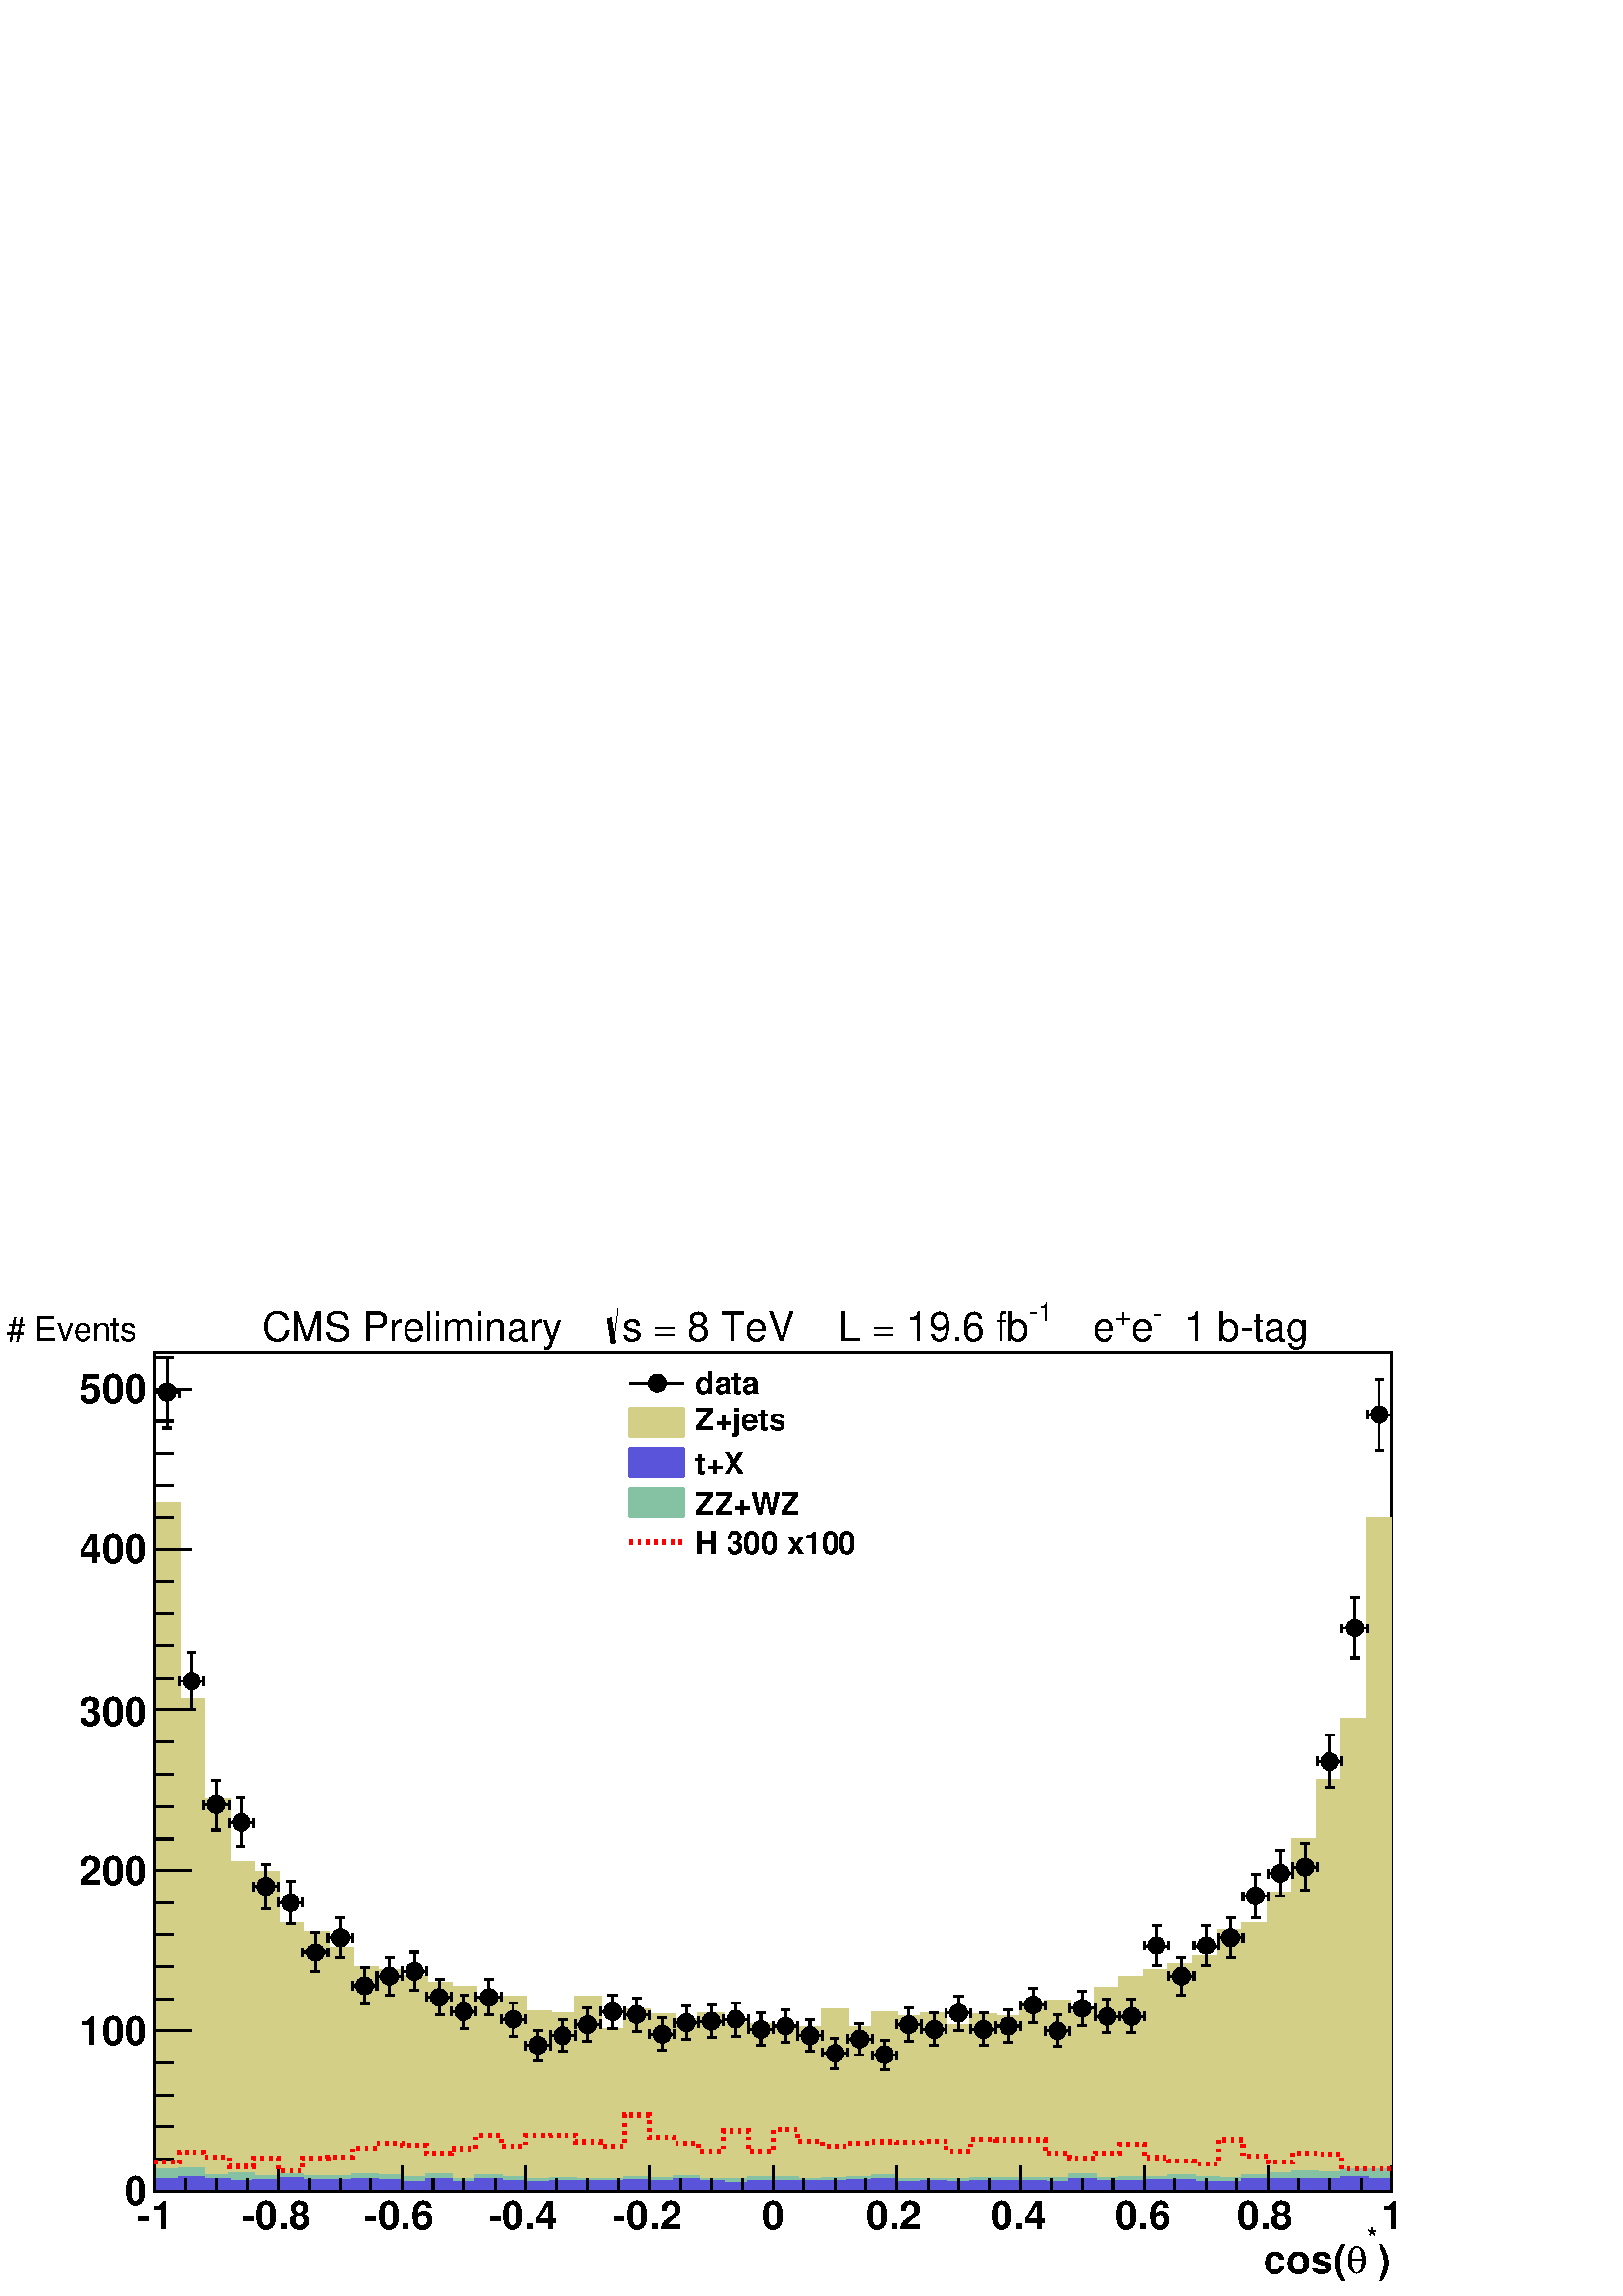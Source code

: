 %!PS-Adobe-2.0 EPSF-2.0
%%BoundingBox:  0 0 567 384
%%EndComments
%%BeginProlog
80 dict begin
/s {stroke} def /l {lineto} def /m {moveto} def /t {translate} def
/r {rotate} def /rl {roll}  def /R {repeat} def
/d {rlineto} def /rm {rmoveto} def /gr {grestore} def /f {eofill} def
/c {setrgbcolor} def /black {0 setgray} def /sd {setdash} def
/cl {closepath} def /sf {scalefont setfont} def /lw {setlinewidth} def
/box {m dup 0 exch d exch 0 d 0 exch neg d cl} def
/NC{systemdict begin initclip end}def/C{NC box clip newpath}def
/bl {box s} def /bf {box f} def /Y { 0 exch d} def /X { 0 d} def 
/K {{pop pop 0 moveto} exch kshow} bind def
/ita {/ang 15 def gsave [1 0 ang dup sin exch cos div 1 0 0] concat} def 
/mp {newpath /y exch def /x exch def} def
/side {[w .77 mul w .23 mul] .385 w mul sd w 0 l currentpoint t -144 r} def
/mr {mp x y w2 0 360 arc} def /m24 {mr s} def /m20 {mr f} def
/mb {mp x y w2 add m w2 neg 0 d 0 w neg d w 0 d 0 w d cl} def
/mt {mp x y w2 add m w2 neg w neg d w 0 d cl} def
/m21 {mb f} def /m25 {mb s} def /m22 {mt f} def /m26{mt s} def
/m23 {mp x y w2 sub m w2 w d w neg 0 d cl f} def
/m27 {mp x y w2 add m w3 neg w2 neg d w3 w2 neg d w3 w2 d cl s} def
/m28 {mp x w2 sub y w2 sub w3 add m w3 0 d  0 w3 neg d w3 0 d 0 w3 d w3 0 d  0 w3 d w3 neg 0 d 0 w3 d w3 neg 0 d 0 w3 neg d w3 neg 0 d cl s } def
/m29 {mp gsave x w2 sub y w2 add w3 sub m currentpoint t 4 {side} repeat cl fill gr} def
/m30 {mp gsave x w2 sub y w2 add w3 sub m currentpoint t 4 {side} repeat cl s gr} def
/m31 {mp x y w2 sub m 0 w d x w2 sub y m w 0 d x w2 sub y w2 add m w w neg d x w2 sub y w2 sub m w w d s} def
/m32 {mp x y w2 sub m w2 w d w neg 0 d cl s} def
/m33 {mp x y w2 add m w3 neg w2 neg d w3 w2 neg d w3 w2 d cl f} def
/m34 {mp x w2 sub y w2 sub w3 add m w3 0 d  0 w3 neg d w3 0 d 0 w3 d w3 0 d  0 w3 d w3 neg 0 d 0 w3 d w3 neg 0 d 0 w3 neg d w3 neg 0 d cl f } def
/m2 {mp x y w2 sub m 0 w d x w2 sub y m w 0 d s} def
/m5 {mp x w2 sub y w2 sub m w w d x w2 sub y w2 add m w w neg d s} def
/reEncode {exch findfont dup length dict begin {1 index /FID eq  {pop pop} {def} ifelse } forall /Encoding exch def currentdict end dup /FontName get exch definefont pop } def [/Times-Bold /Times-Italic /Times-BoldItalic /Helvetica /Helvetica-Oblique
 /Helvetica-Bold /Helvetica-BoldOblique /Courier /Courier-Oblique /Courier-Bold /Courier-BoldOblique /Times-Roman /AvantGarde-Book /AvantGarde-BookOblique /AvantGarde-Demi /AvantGarde-DemiOblique /Bookman-Demi /Bookman-DemiItalic /Bookman-Light
 /Bookman-LightItalic /Helvetica-Narrow /Helvetica-Narrow-Bold /Helvetica-Narrow-BoldOblique /Helvetica-Narrow-Oblique /NewCenturySchlbk-Roman /NewCenturySchlbk-Bold /NewCenturySchlbk-BoldItalic /NewCenturySchlbk-Italic /Palatino-Bold
 /Palatino-BoldItalic /Palatino-Italic /Palatino-Roman ] {ISOLatin1Encoding reEncode } forall
%%EndProlog
%%BeginSetup
%%EndSetup
newpath  gsave  .25 .25 scale  gsave  0 0 t black[  ] 0 sd 3 lw 1 1 1 c 2268 1538 0 0 bf black 1 1 1 c 1814 1230 227 154 bf black 1814 1230 227 154 bl 1 1 1 c black 227 154 m 1814 X s 227 154 m 1814 X s
 gsave  2268 1538 0 0 C 2020.09 32.582 t 0 r /Helvetica-Bold findfont 58.648 sf 0 0 m (\)) show NC gr 
 gsave  2268 1538 0 0 C 2003.8 71.681 t 0 r /Helvetica-Bold findfont 39.099 sf 0 0 m (*) show NC gr 
 gsave  2268 1538 0 0 C 1974.48 32.582 t 0 r /Symbol findfont 58.648 sf 0 0 m (q) show NC gr 
 gsave  2268 1538 0 0 C 1837.63 32.582 t 0 r /Helvetica-Bold findfont 58.648 sf 0 0 m ( cos\() show NC gr  227 191 m -37 Y s 272 172 m -18 Y s 317 172 m -18 Y s 363 172 m -18 Y s 408 191 m -37 Y s 454 172 m -18 Y s 499 172 m -18 Y s 544 172 m -18 Y
 s 590 191 m -37 Y s 635 172 m -18 Y s 680 172 m -18 Y s 726 172 m -18 Y s 771 191 m -37 Y s 816 172 m -18 Y s 862 172 m -18 Y s 907 172 m -18 Y s 952 191 m -37 Y s 998 172 m -18 Y s 1043 172 m -18 Y s 1089 172 m -18 Y s 1134 191 m -37 Y s 1179 172 m
 -18 Y s 1225 172 m -18 Y s 1270 172 m -18 Y s 1315 191 m -37 Y s 1361 172 m -18 Y s 1406 172 m -18 Y s 1451 172 m -18 Y s 1497 191 m -37 Y s 1542 172 m -18 Y s 1587 172 m -18 Y s 1633 172 m -18 Y s 1678 191 m -37 Y s 1723 172 m -18 Y s 1769 172 m
 -18 Y s 1814 172 m -18 Y s 1860 191 m -37 Y s 1905 172 m -18 Y s 1950 172 m -18 Y s 1996 172 m -18 Y s 2041 191 m -37 Y s 227 191 m -37 Y s
 gsave  2268 1538 0 0 C 202.009 97.746 t 0 r /Helvetica-Bold findfont 58.648 sf 0 0 m (\2551) show NC gr 
 gsave  2268 1538 0 0 C 355.145 97.746 t 0 r /Helvetica-Bold findfont 58.648 sf 0 0 m (\2550.8) show NC gr 
 gsave  2268 1538 0 0 C 534.347 97.746 t 0 r /Helvetica-Bold findfont 58.648 sf 0 0 m (\2550.6) show NC gr 
 gsave  2268 1538 0 0 C 716.807 97.746 t 0 r /Helvetica-Bold findfont 58.648 sf 0 0 m (\2550.4) show NC gr 
 gsave  2268 1538 0 0 C 899.267 97.746 t 0 r /Helvetica-Bold findfont 58.648 sf 0 0 m (\2550.2) show NC gr 
 gsave  2268 1538 0 0 C 1117.57 97.746 t 0 r /Helvetica-Bold findfont 58.648 sf 0 0 m (0) show NC gr 
 gsave  2268 1538 0 0 C 1270.7 97.746 t 0 r /Helvetica-Bold findfont 58.648 sf 0 0 m (0.2) show NC gr 
 gsave  2268 1538 0 0 C 1453.16 97.746 t 0 r /Helvetica-Bold findfont 58.648 sf 0 0 m (0.4) show NC gr 
 gsave  2268 1538 0 0 C 1635.62 97.746 t 0 r /Helvetica-Bold findfont 58.648 sf 0 0 m (0.6) show NC gr 
 gsave  2268 1538 0 0 C 1814.82 97.746 t 0 r /Helvetica-Bold findfont 58.648 sf 0 0 m (0.8) show NC gr 
 gsave  2268 1538 0 0 C 2026.61 97.746 t 0 r /Helvetica-Bold findfont 58.648 sf 0 0 m (1) show NC gr  227 154 m 1230 Y s 281 154 m -54 X s 254 201 m -27 X s 254 248 m -27 X s 254 295 m -27 X s 254 342 m -27 X s 281 389 m -54 X s 254 436 m -27 X s
 254 483 m -27 X s 254 530 m -27 X s 254 577 m -27 X s 281 624 m -54 X s 254 671 m -27 X s 254 718 m -27 X s 254 766 m -27 X s 254 813 m -27 X s 281 860 m -54 X s 254 907 m -27 X s 254 954 m -27 X s 254 1001 m -27 X s 254 1048 m -27 X s 281 1095 m
 -54 X s 254 1142 m -27 X s 254 1189 m -27 X s 254 1236 m -27 X s 254 1283 m -27 X s 281 1330 m -54 X s 281 1330 m -54 X s 254 1377 m -27 X s
 gsave  2268 1538 0 0 C 182.46 133.587 t 0 r /Helvetica-Bold findfont 58.648 sf 0 0 m (0) show NC gr 
 gsave  2268 1538 0 0 C 117.296 368.178 t 0 r /Helvetica-Bold findfont 58.648 sf 0 0 m (100) show NC gr 
 gsave  2268 1538 0 0 C 117.296 602.769 t 0 r /Helvetica-Bold findfont 58.648 sf 0 0 m (200) show NC gr 
 gsave  2268 1538 0 0 C 117.296 837.361 t 0 r /Helvetica-Bold findfont 58.648 sf 0 0 m (300) show NC gr 
 gsave  2268 1538 0 0 C 117.296 1075.21 t 0 r /Helvetica-Bold findfont 58.648 sf 0 0 m (400) show NC gr 
 gsave  2268 1538 0 0 C 117.296 1309.8 t 0 r /Helvetica-Bold findfont 58.648 sf 0 0 m (500) show NC gr  0.83 0.81 0.53 c 227 154 m 1009 Y 36 X -288 Y 36 X -147 Y 37 X -92 Y 36 X -15 Y 36 X -74 Y 36 X -13 Y 37 X -23 Y 36 X -29 Y 36 X -5 Y 37 X -9 Y
 36 X -9 Y 36 X -6 Y 36 X -14 Y 37 X -1 Y 36 X -21 Y 36 X -3 Y 37 X 24 Y 36 X -47 Y 36 X 29 Y 36 X -8 Y 37 X -6 Y 36 X 8 Y 36 X -15 Y 37 X -1 Y 36 X -2 Y 36 X -2 Y 36 X 26 Y 37 X -26 Y 36 X 21 Y 36 X -5 Y 37 X 4 Y 36 X -18 Y 36 X 16 Y 36 X -2 Y 37 X
 18 Y 36 X 5 Y 36 X -14 Y 37 X 32 Y 36 X 16 Y 36 X 11 Y 36 X 8 Y 37 X 12 Y 36 X 38 Y 36 X 10 Y 37 X 45 Y 36 X 79 Y 36 X 86 Y 36 X 90 Y 37 X 295 Y 36 X -987 Y f 227 1163 m 36 X -288 Y 36 X -147 Y 37 X -92 Y 36 X -15 Y 36 X -74 Y 36 X -13 Y 37 X -23 Y
 36 X -29 Y 36 X -5 Y 37 X -9 Y 36 X -9 Y 36 X -6 Y 36 X -14 Y 37 X -1 Y 36 X -21 Y 36 X -3 Y 37 X 24 Y 36 X -47 Y 36 X 29 Y 36 X -8 Y 37 X -6 Y 36 X 8 Y 36 X -15 Y 37 X -1 Y 36 X -2 Y 36 X -2 Y 36 X 26 Y 37 X -26 Y 36 X 21 Y 36 X -5 Y 37 X 4 Y 36 X
 -18 Y 36 X 16 Y 36 X -2 Y 37 X 18 Y 36 X 5 Y 36 X -14 Y 37 X 32 Y 36 X 16 Y 36 X 11 Y 36 X 8 Y 37 X 12 Y 36 X 38 Y 36 X 10 Y 37 X 45 Y 36 X 79 Y 36 X 86 Y 36 X 90 Y 37 X 295 Y 36 X s 0.999 0.999 0.999 c 0.83 0.81 0.53 c 0.999 0.999 0.999 c 227 154 m
 804 Y 36 X -245 Y 36 X -106 Y 37 X -74 Y 36 X -10 Y 36 X -63 Y 36 X -14 Y 37 X -12 Y 36 X -19 Y 36 X -4 Y 37 X -11 Y 36 X -7 Y 36 X 3 Y 36 X -17 Y 37 X 3 Y 36 X -18 Y 36 X -8 Y 37 X 22 Y 36 X -36 Y 36 X 22 Y 36 X -5 Y 37 X 6 Y 36 X -9 Y 36 X -10 Y
 37 X 8 Y 36 X -5 Y 36 X -5 Y 36 X 24 Y 37 X -22 Y 36 X 19 Y 73 X -1 Y 36 X -24 Y 36 X 26 Y 36 X -6 Y 37 X 13 Y 36 X 4 Y 36 X -19 Y 37 X 32 Y 36 X 18 Y 36 X 9 Y 36 X -7 Y 37 X 9 Y 36 X 40 Y 36 X -6 Y 37 X 43 Y 36 X 63 Y 36 X 69 Y 36 X 62 Y 37 X 238 Y
 36 X -774 Y f 0.83 0.81 0.53 c 0.999 0.999 0.999 c 0.83 0.81 0.53 c 227 958 m 36 X -245 Y 36 X -106 Y 37 X -74 Y 36 X -10 Y 36 X -63 Y 36 X -14 Y 37 X -12 Y 36 X -19 Y 36 X -4 Y 37 X -11 Y 36 X -7 Y 36 X 3 Y 36 X -17 Y 37 X 3 Y 36 X -18 Y 36 X -8 Y
 37 X 22 Y 36 X -36 Y 36 X 22 Y 36 X -5 Y 37 X 6 Y 36 X -9 Y 36 X -10 Y 37 X 8 Y 36 X -5 Y 36 X -5 Y 36 X 24 Y 37 X -22 Y 36 X 19 Y 73 X -1 Y 36 X -24 Y 36 X 26 Y 36 X -6 Y 37 X 13 Y 36 X 4 Y 36 X -19 Y 37 X 32 Y 36 X 18 Y 36 X 9 Y 36 X -7 Y 37 X 9 Y
 36 X 40 Y 36 X -6 Y 37 X 43 Y 36 X 63 Y 36 X 69 Y 36 X 62 Y 37 X 238 Y 36 X s 1 1 1 c 0.83 0.81 0.53 c 227 958 m 36 X -245 Y 36 X -106 Y 37 X -74 Y 36 X -10 Y 36 X -63 Y 36 X -14 Y 37 X -12 Y 36 X -19 Y 36 X -4 Y 37 X -11 Y 36 X -7 Y 36 X 3 Y 36 X
 -17 Y 37 X 3 Y 36 X -18 Y 36 X -8 Y 37 X 22 Y 36 X -36 Y 36 X 22 Y 36 X -5 Y 37 X 6 Y 36 X -9 Y 36 X -10 Y 37 X 8 Y 36 X -5 Y 36 X -5 Y 36 X 24 Y 37 X -22 Y 36 X 19 Y 73 X -1 Y 36 X -24 Y 36 X 26 Y 36 X -6 Y 37 X 13 Y 36 X 4 Y 36 X -19 Y 37 X 32 Y
 36 X 18 Y 36 X 9 Y 36 X -7 Y 37 X 9 Y 36 X 40 Y 36 X -6 Y 37 X 43 Y 36 X 63 Y 36 X 69 Y 36 X 62 Y 37 X 238 Y 36 X s 227 154 m 804 Y 36 X -245 Y 36 X -106 Y 37 X -74 Y 36 X -10 Y 36 X -63 Y 36 X -14 Y 37 X -12 Y 36 X -19 Y 36 X -4 Y 37 X -11 Y 36 X
 -7 Y 36 X 3 Y 36 X -17 Y 37 X 3 Y 36 X -18 Y 36 X -8 Y 37 X 22 Y 36 X -36 Y 36 X 22 Y 36 X -5 Y 37 X 6 Y 36 X -9 Y 36 X -10 Y 37 X 8 Y 36 X -5 Y 36 X -5 Y 36 X 24 Y 37 X -22 Y 36 X 19 Y 73 X -1 Y 36 X -24 Y 36 X 26 Y 36 X -6 Y 37 X 13 Y 36 X 4 Y 36
 X -19 Y 37 X 32 Y 36 X 18 Y 36 X 9 Y 36 X -7 Y 37 X 9 Y 36 X 40 Y 36 X -6 Y 37 X 43 Y 36 X 63 Y 36 X 69 Y 36 X 62 Y 37 X 238 Y 36 X -774 Y f 227 958 m 36 X -245 Y 36 X -106 Y 37 X -74 Y 36 X -10 Y 36 X -63 Y 36 X -14 Y 37 X -12 Y 36 X -19 Y 36 X -4
 Y 37 X -11 Y 36 X -7 Y 36 X 3 Y 36 X -17 Y 37 X 3 Y 36 X -18 Y 36 X -8 Y 37 X 22 Y 36 X -36 Y 36 X 22 Y 36 X -5 Y 37 X 6 Y 36 X -9 Y 36 X -10 Y 37 X 8 Y 36 X -5 Y 36 X -5 Y 36 X 24 Y 37 X -22 Y 36 X 19 Y 73 X -1 Y 36 X -24 Y 36 X 26 Y 36 X -6 Y 37 X
 13 Y 36 X 4 Y 36 X -19 Y 37 X 32 Y 36 X 18 Y 36 X 9 Y 36 X -7 Y 37 X 9 Y 36 X 40 Y 36 X -6 Y 37 X 43 Y 36 X 63 Y 36 X 69 Y 36 X 62 Y 37 X 238 Y 36 X s 0.999 0.999 0.999 c 0.83 0.81 0.53 c 0.999 0.999 0.999 c 227 154 m 490 Y 36 X -133 Y 36 X -74 Y 37
 X -57 Y 36 X 3 Y 36 X -43 Y 36 X -5 Y 37 X -10 Y 36 X -8 Y 36 X -3 Y 37 X -10 Y 36 X -2 Y 72 X -8 Y 37 X 6 Y 36 X -17 Y 36 X -3 Y 37 X 24 Y 36 X -39 Y 36 X 23 Y 36 X -4 Y 37 X 6 Y 36 X -11 Y 36 X -4 Y 37 X 11 Y 36 X -5 Y 36 X -12 Y 36 X 21 Y 37 X
 -14 Y 36 X 16 Y 36 X -3 Y 37 X -1 Y 36 X -13 Y 36 X 15 Y 36 X -13 Y 37 X 23 Y 36 X -13 Y 36 X -1 Y 37 X 21 Y 36 X 5 Y 36 X 7 Y 73 X -11 Y 36 X 23 Y 36 X -8 Y 37 X 36 Y 36 X 37 Y 36 X 52 Y 36 X 20 Y 37 X 166 Y 36 X -480 Y f 0.83 0.81 0.53 c 0.999
 0.999 0.999 c 0.83 0.81 0.53 c 227 644 m 36 X -133 Y 36 X -74 Y 37 X -57 Y 36 X 3 Y 36 X -43 Y 36 X -5 Y 37 X -10 Y 36 X -8 Y 36 X -3 Y 37 X -10 Y 36 X -2 Y 72 X -8 Y 37 X 6 Y 36 X -17 Y 36 X -3 Y 37 X 24 Y 36 X -39 Y 36 X 23 Y 36 X -4 Y 37 X 6 Y 36
 X -11 Y 36 X -4 Y 37 X 11 Y 36 X -5 Y 36 X -12 Y 36 X 21 Y 37 X -14 Y 36 X 16 Y 36 X -3 Y 37 X -1 Y 36 X -13 Y 36 X 15 Y 36 X -13 Y 37 X 23 Y 36 X -13 Y 36 X -1 Y 37 X 21 Y 36 X 5 Y 36 X 7 Y 73 X -11 Y 36 X 23 Y 36 X -8 Y 37 X 36 Y 36 X 37 Y 36 X 52
 Y 36 X 20 Y 37 X 166 Y 36 X s 1 1 1 c 0.83 0.81 0.53 c 227 644 m 36 X -133 Y 36 X -74 Y 37 X -57 Y 36 X 3 Y 36 X -43 Y 36 X -5 Y 37 X -10 Y 36 X -8 Y 36 X -3 Y 37 X -10 Y 36 X -2 Y 72 X -8 Y 37 X 6 Y 36 X -17 Y 36 X -3 Y 37 X 24 Y 36 X -39 Y 36 X 23
 Y 36 X -4 Y 37 X 6 Y 36 X -11 Y 36 X -4 Y 37 X 11 Y 36 X -5 Y 36 X -12 Y 36 X 21 Y 37 X -14 Y 36 X 16 Y 36 X -3 Y 37 X -1 Y 36 X -13 Y 36 X 15 Y 36 X -13 Y 37 X 23 Y 36 X -13 Y 36 X -1 Y 37 X 21 Y 36 X 5 Y 36 X 7 Y 73 X -11 Y 36 X 23 Y 36 X -8 Y 37
 X 36 Y 36 X 37 Y 36 X 52 Y 36 X 20 Y 37 X 166 Y 36 X s 227 154 m 490 Y 36 X -133 Y 36 X -74 Y 37 X -57 Y 36 X 3 Y 36 X -43 Y 36 X -5 Y 37 X -10 Y 36 X -8 Y 36 X -3 Y 37 X -10 Y 36 X -2 Y 72 X -8 Y 37 X 6 Y 36 X -17 Y 36 X -3 Y 37 X 24 Y 36 X -39 Y
 36 X 23 Y 36 X -4 Y 37 X 6 Y 36 X -11 Y 36 X -4 Y 37 X 11 Y 36 X -5 Y 36 X -12 Y 36 X 21 Y 37 X -14 Y 36 X 16 Y 36 X -3 Y 37 X -1 Y 36 X -13 Y 36 X 15 Y 36 X -13 Y 37 X 23 Y 36 X -13 Y 36 X -1 Y 37 X 21 Y 36 X 5 Y 36 X 7 Y 73 X -11 Y 36 X 23 Y 36 X
 -8 Y 37 X 36 Y 36 X 37 Y 36 X 52 Y 36 X 20 Y 37 X 166 Y 36 X -480 Y f 227 644 m 36 X -133 Y 36 X -74 Y 37 X -57 Y 36 X 3 Y 36 X -43 Y 36 X -5 Y 37 X -10 Y 36 X -8 Y 36 X -3 Y 37 X -10 Y 36 X -2 Y 72 X -8 Y 37 X 6 Y 36 X -17 Y 36 X -3 Y 37 X 24 Y 36
 X -39 Y 36 X 23 Y 36 X -4 Y 37 X 6 Y 36 X -11 Y 36 X -4 Y 37 X 11 Y 36 X -5 Y 36 X -12 Y 36 X 21 Y 37 X -14 Y 36 X 16 Y 36 X -3 Y 37 X -1 Y 36 X -13 Y 36 X 15 Y 36 X -13 Y 37 X 23 Y 36 X -13 Y 36 X -1 Y 37 X 21 Y 36 X 5 Y 36 X 7 Y 73 X -11 Y 36 X 23
 Y 36 X -8 Y 37 X 36 Y 36 X 37 Y 36 X 52 Y 36 X 20 Y 37 X 166 Y 36 X s 0.999 0.999 0.999 c 0.83 0.81 0.53 c 0.999 0.999 0.999 c 227 154 m 63 Y 36 X -8 Y 36 X -11 Y 37 X 1 Y 36 X -8 Y 36 X -3 Y 36 X -4 Y 37 X 1 Y 36 X 6 Y 36 X -5 Y 37 X -2 Y 36 X 5 Y
 36 X -6 Y 36 X 2 Y 37 X -1 Y 36 X -6 Y 36 X 4 Y 37 X 5 Y 36 X -11 Y 36 X 7 Y 36 X -7 Y 37 X 4 Y 36 X -4 Y 36 X 1 Y 37 X 4 Y 36 X -2 Y 36 X -2 Y 36 X 2 Y 37 X -3 Y 36 X 8 Y 36 X -1 Y 37 X -4 Y 36 X -5 Y 36 X 5 Y 36 X -1 Y 37 X 1 Y 36 X 1 Y 36 X 1 Y
 37 X 2 Y 36 X 2 Y 36 X 3 Y 36 X -2 Y 73 X -2 Y 36 X 3 Y 37 X 9 Y 72 X 2 Y 36 X 7 Y 37 X 16 Y 36 X -67 Y f 0.83 0.81 0.53 c 0.999 0.999 0.999 c 0.83 0.81 0.53 c 227 217 m 36 X -8 Y 36 X -11 Y 37 X 1 Y 36 X -8 Y 36 X -3 Y 36 X -4 Y 37 X 1 Y 36 X 6 Y
 36 X -5 Y 37 X -2 Y 36 X 5 Y 36 X -6 Y 36 X 2 Y 37 X -1 Y 36 X -6 Y 36 X 4 Y 37 X 5 Y 36 X -11 Y 36 X 7 Y 36 X -7 Y 37 X 4 Y 36 X -4 Y 36 X 1 Y 37 X 4 Y 36 X -2 Y 36 X -2 Y 36 X 2 Y 37 X -3 Y 36 X 8 Y 36 X -1 Y 37 X -4 Y 36 X -5 Y 36 X 5 Y 36 X -1 Y
 37 X 1 Y 36 X 1 Y 36 X 1 Y 37 X 2 Y 36 X 2 Y 36 X 3 Y 36 X -2 Y 73 X -2 Y 36 X 3 Y 37 X 9 Y 72 X 2 Y 36 X 7 Y 37 X 16 Y 36 X s 1 1 1 c 0.83 0.81 0.53 c 227 217 m 36 X -8 Y 36 X -11 Y 37 X 1 Y 36 X -8 Y 36 X -3 Y 36 X -4 Y 37 X 1 Y 36 X 6 Y 36 X -5 Y
 37 X -2 Y 36 X 5 Y 36 X -6 Y 36 X 2 Y 37 X -1 Y 36 X -6 Y 36 X 4 Y 37 X 5 Y 36 X -11 Y 36 X 7 Y 36 X -7 Y 37 X 4 Y 36 X -4 Y 36 X 1 Y 37 X 4 Y 36 X -2 Y 36 X -2 Y 36 X 2 Y 37 X -3 Y 36 X 8 Y 36 X -1 Y 37 X -4 Y 36 X -5 Y 36 X 5 Y 36 X -1 Y 37 X 1 Y
 36 X 1 Y 36 X 1 Y 37 X 2 Y 36 X 2 Y 36 X 3 Y 36 X -2 Y 73 X -2 Y 36 X 3 Y 37 X 9 Y 72 X 2 Y 36 X 7 Y 37 X 16 Y 36 X s 227 154 m 63 Y 36 X -8 Y 36 X -11 Y 37 X 1 Y 36 X -8 Y 36 X -3 Y 36 X -4 Y 37 X 1 Y 36 X 6 Y 36 X -5 Y 37 X -2 Y 36 X 5 Y 36 X -6 Y
 36 X 2 Y 37 X -1 Y 36 X -6 Y 36 X 4 Y 37 X 5 Y 36 X -11 Y 36 X 7 Y 36 X -7 Y 37 X 4 Y 36 X -4 Y 36 X 1 Y 37 X 4 Y 36 X -2 Y 36 X -2 Y 36 X 2 Y 37 X -3 Y 36 X 8 Y 36 X -1 Y 37 X -4 Y 36 X -5 Y 36 X 5 Y 36 X -1 Y 37 X 1 Y 36 X 1 Y 36 X 1 Y 37 X 2 Y 36
 X 2 Y 36 X 3 Y 36 X -2 Y 73 X -2 Y 36 X 3 Y 37 X 9 Y 72 X 2 Y 36 X 7 Y 37 X 16 Y 36 X -67 Y f 227 217 m 36 X -8 Y 36 X -11 Y 37 X 1 Y 36 X -8 Y 36 X -3 Y 36 X -4 Y 37 X 1 Y 36 X 6 Y 36 X -5 Y 37 X -2 Y 36 X 5 Y 36 X -6 Y 36 X 2 Y 37 X -1 Y 36 X -6 Y
 36 X 4 Y 37 X 5 Y 36 X -11 Y 36 X 7 Y 36 X -7 Y 37 X 4 Y 36 X -4 Y 36 X 1 Y 37 X 4 Y 36 X -2 Y 36 X -2 Y 36 X 2 Y 37 X -3 Y 36 X 8 Y 36 X -1 Y 37 X -4 Y 36 X -5 Y 36 X 5 Y 36 X -1 Y 37 X 1 Y 36 X 1 Y 36 X 1 Y 37 X 2 Y 36 X 2 Y 36 X 3 Y 36 X -2 Y 73
 X -2 Y 36 X 3 Y 37 X 9 Y 72 X 2 Y 36 X 7 Y 37 X 16 Y 36 X s 0.52 0.76 0.64 c 0.999 0.999 0.999 c 0.52 0.76 0.64 c 0.999 0.999 0.999 c 227 154 m 31 Y 36 X 2 Y 36 X -10 Y 37 X 2 Y 36 X -4 Y 36 X 3 Y 36 X -3 Y 73 X 3 Y 36 X -2 Y 37 X -3 Y 36 X 5 Y 36 X
 -7 Y 36 X 6 Y 37 X -4 Y 36 X -2 Y 36 X 1 Y 37 X -1 Y 72 X 3 Y 36 X -2 Y 37 X 3 Y 36 X -4 Y 36 X -1 Y 37 X 3 Y 36 X 1 Y 36 X -3 Y 36 X 1 Y 37 X 1 Y 36 X 3 Y 36 X -5 Y 109 X 1 Y 145 X 6 Y 37 X -6 Y 36 X 2 Y 72 X 2 Y 37 X -3 Y 36 X -1 Y 36 X 5 Y 37 X 2
 Y 36 X 3 Y 36 X -1 Y 36 X 4 Y 73 X -31 Y f 0.52 0.76 0.64 c 0.999 0.999 0.999 c 0.52 0.76 0.64 c 227 185 m 36 X 2 Y 36 X -10 Y 37 X 2 Y 36 X -4 Y 36 X 3 Y 36 X -3 Y 73 X 3 Y 36 X -2 Y 37 X -3 Y 36 X 5 Y 36 X -7 Y 36 X 6 Y 37 X -4 Y 36 X -2 Y 36 X 1
 Y 37 X -1 Y 72 X 3 Y 36 X -2 Y 37 X 3 Y 36 X -4 Y 36 X -1 Y 37 X 3 Y 36 X 1 Y 36 X -3 Y 36 X 1 Y 37 X 1 Y 36 X 3 Y 36 X -5 Y 109 X 1 Y 145 X 6 Y 37 X -6 Y 36 X 2 Y 72 X 2 Y 37 X -3 Y 36 X -1 Y 36 X 5 Y 37 X 2 Y 36 X 3 Y 36 X -1 Y 36 X 4 Y 73 X s 1 1
 1 c 0.52 0.76 0.64 c 227 185 m 36 X 2 Y 36 X -10 Y 37 X 2 Y 36 X -4 Y 36 X 3 Y 36 X -3 Y 73 X 3 Y 36 X -2 Y 37 X -3 Y 36 X 5 Y 36 X -7 Y 36 X 6 Y 37 X -4 Y 36 X -2 Y 36 X 1 Y 37 X -1 Y 72 X 3 Y 36 X -2 Y 37 X 3 Y 36 X -4 Y 36 X -1 Y 37 X 3 Y 36 X 1
 Y 36 X -3 Y 36 X 1 Y 37 X 1 Y 36 X 3 Y 36 X -5 Y 109 X 1 Y 145 X 6 Y 37 X -6 Y 36 X 2 Y 72 X 2 Y 37 X -3 Y 36 X -1 Y 36 X 5 Y 37 X 2 Y 36 X 3 Y 36 X -1 Y 36 X 4 Y 73 X s 227 154 m 31 Y 36 X 2 Y 36 X -10 Y 37 X 2 Y 36 X -4 Y 36 X 3 Y 36 X -3 Y 73 X 3
 Y 36 X -2 Y 37 X -3 Y 36 X 5 Y 36 X -7 Y 36 X 6 Y 37 X -4 Y 36 X -2 Y 36 X 1 Y 37 X -1 Y 72 X 3 Y 36 X -2 Y 37 X 3 Y 36 X -4 Y 36 X -1 Y 37 X 3 Y 36 X 1 Y 36 X -3 Y 36 X 1 Y 37 X 1 Y 36 X 3 Y 36 X -5 Y 109 X 1 Y 145 X 6 Y 37 X -6 Y 36 X 2 Y 72 X 2 Y
 37 X -3 Y 36 X -1 Y 36 X 5 Y 37 X 2 Y 36 X 3 Y 36 X -1 Y 36 X 4 Y 73 X -31 Y f 227 185 m 36 X 2 Y 36 X -10 Y 37 X 2 Y 36 X -4 Y 36 X 3 Y 36 X -3 Y 73 X 3 Y 36 X -2 Y 37 X -3 Y 36 X 5 Y 36 X -7 Y 36 X 6 Y 37 X -4 Y 36 X -2 Y 36 X 1 Y 37 X -1 Y 72 X 3
 Y 36 X -2 Y 37 X 3 Y 36 X -4 Y 36 X -1 Y 37 X 3 Y 36 X 1 Y 36 X -3 Y 36 X 1 Y 37 X 1 Y 36 X 3 Y 36 X -5 Y 109 X 1 Y 145 X 6 Y 37 X -6 Y 36 X 2 Y 72 X 2 Y 37 X -3 Y 36 X -1 Y 36 X 5 Y 37 X 2 Y 36 X 3 Y 36 X -1 Y 36 X 4 Y 73 X s 0.999 0.999 0.999 c
 0.52 0.76 0.64 c 0.999 0.999 0.999 c 227 154 m 22 Y 36 X 3 Y 36 X -7 Y 73 X -1 Y 36 X 3 Y 36 X -3 Y 73 X 2 Y 36 X -2 Y 37 X -2 Y 36 X 5 Y 36 X -6 Y 36 X 4 Y 37 X -3 Y 36 X -2 Y 36 X 2 Y 37 X -1 Y 36 X 1 Y 36 X 2 Y 36 X -1 Y 37 X 2 Y 36 X -4 Y 36 X
 -2 Y 37 X 3 Y 145 X 2 Y 72 X -4 Y 37 X 1 Y 72 X 1 Y 73 X -1 Y 72 X 5 Y 37 X -5 Y 36 X 2 Y 36 X 1 Y 73 X -3 Y 72 X 4 Y 37 X 2 Y 36 X 1 Y 36 X -1 Y 36 X 3 Y 37 X -1 Y 36 X -22 Y f 0.52 0.76 0.64 c 0.999 0.999 0.999 c 0.52 0.76 0.64 c 227 176 m 36 X 3
 Y 36 X -7 Y 73 X -1 Y 36 X 3 Y 36 X -3 Y 73 X 2 Y 36 X -2 Y 37 X -2 Y 36 X 5 Y 36 X -6 Y 36 X 4 Y 37 X -3 Y 36 X -2 Y 36 X 2 Y 37 X -1 Y 36 X 1 Y 36 X 2 Y 36 X -1 Y 37 X 2 Y 36 X -4 Y 36 X -2 Y 37 X 3 Y 145 X 2 Y 72 X -4 Y 37 X 1 Y 72 X 1 Y 73 X -1
 Y 72 X 5 Y 37 X -5 Y 36 X 2 Y 36 X 1 Y 73 X -3 Y 72 X 4 Y 37 X 2 Y 36 X 1 Y 36 X -1 Y 36 X 3 Y 37 X -1 Y 36 X s 1 1 1 c 0.52 0.76 0.64 c 227 176 m 36 X 3 Y 36 X -7 Y 73 X -1 Y 36 X 3 Y 36 X -3 Y 73 X 2 Y 36 X -2 Y 37 X -2 Y 36 X 5 Y 36 X -6 Y 36 X 4
 Y 37 X -3 Y 36 X -2 Y 36 X 2 Y 37 X -1 Y 36 X 1 Y 36 X 2 Y 36 X -1 Y 37 X 2 Y 36 X -4 Y 36 X -2 Y 37 X 3 Y 145 X 2 Y 72 X -4 Y 37 X 1 Y 72 X 1 Y 73 X -1 Y 72 X 5 Y 37 X -5 Y 36 X 2 Y 36 X 1 Y 73 X -3 Y 72 X 4 Y 37 X 2 Y 36 X 1 Y 36 X -1 Y 36 X 3 Y
 37 X -1 Y 36 X s 227 154 m 22 Y 36 X 3 Y 36 X -7 Y 73 X -1 Y 36 X 3 Y 36 X -3 Y 73 X 2 Y 36 X -2 Y 37 X -2 Y 36 X 5 Y 36 X -6 Y 36 X 4 Y 37 X -3 Y 36 X -2 Y 36 X 2 Y 37 X -1 Y 36 X 1 Y 36 X 2 Y 36 X -1 Y 37 X 2 Y 36 X -4 Y 36 X -2 Y 37 X 3 Y 145 X 2
 Y 72 X -4 Y 37 X 1 Y 72 X 1 Y 73 X -1 Y 72 X 5 Y 37 X -5 Y 36 X 2 Y 36 X 1 Y 73 X -3 Y 72 X 4 Y 37 X 2 Y 36 X 1 Y 36 X -1 Y 36 X 3 Y 37 X -1 Y 36 X -22 Y f 227 176 m 36 X 3 Y 36 X -7 Y 73 X -1 Y 36 X 3 Y 36 X -3 Y 73 X 2 Y 36 X -2 Y 37 X -2 Y 36 X 5
 Y 36 X -6 Y 36 X 4 Y 37 X -3 Y 36 X -2 Y 36 X 2 Y 37 X -1 Y 36 X 1 Y 36 X 2 Y 36 X -1 Y 37 X 2 Y 36 X -4 Y 36 X -2 Y 37 X 3 Y 145 X 2 Y 72 X -4 Y 37 X 1 Y 72 X 1 Y 73 X -1 Y 72 X 5 Y 37 X -5 Y 36 X 2 Y 36 X 1 Y 73 X -3 Y 72 X 4 Y 37 X 2 Y 36 X 1 Y
 36 X -1 Y 36 X 3 Y 37 X -1 Y 36 X s 0.999 0.999 0.999 c 0.52 0.76 0.64 c 0.999 0.999 0.999 c 227 154 m 22 Y 36 X 3 Y 36 X -7 Y 73 X -1 Y 36 X 3 Y 36 X -3 Y 73 X 2 Y 36 X -2 Y 37 X -3 Y 36 X 6 Y 36 X -6 Y 36 X 4 Y 37 X -3 Y 36 X -2 Y 36 X 2 Y 37 X -2
 Y 36 X 2 Y 36 X 2 Y 36 X -1 Y 37 X 2 Y 36 X -4 Y 36 X -2 Y 37 X 3 Y 145 X 2 Y 72 X -4 Y 37 X 1 Y 72 X 1 Y 73 X -1 Y 36 X -1 Y 36 X 6 Y 37 X -5 Y 36 X 2 Y 36 X 1 Y 73 X -3 Y 72 X 4 Y 37 X 2 Y 36 X 1 Y 36 X -1 Y 36 X 3 Y 37 X -1 Y 36 X -22 Y f 0.52
 0.76 0.64 c 0.999 0.999 0.999 c 0.52 0.76 0.64 c 227 176 m 36 X 3 Y 36 X -7 Y 73 X -1 Y 36 X 3 Y 36 X -3 Y 73 X 2 Y 36 X -2 Y 37 X -3 Y 36 X 6 Y 36 X -6 Y 36 X 4 Y 37 X -3 Y 36 X -2 Y 36 X 2 Y 37 X -2 Y 36 X 2 Y 36 X 2 Y 36 X -1 Y 37 X 2 Y 36 X -4 Y
 36 X -2 Y 37 X 3 Y 145 X 2 Y 72 X -4 Y 37 X 1 Y 72 X 1 Y 73 X -1 Y 36 X -1 Y 36 X 6 Y 37 X -5 Y 36 X 2 Y 36 X 1 Y 73 X -3 Y 72 X 4 Y 37 X 2 Y 36 X 1 Y 36 X -1 Y 36 X 3 Y 37 X -1 Y 36 X s 1 1 1 c 0.52 0.76 0.64 c 227 176 m 36 X 3 Y 36 X -7 Y 73 X -1
 Y 36 X 3 Y 36 X -3 Y 73 X 2 Y 36 X -2 Y 37 X -3 Y 36 X 6 Y 36 X -6 Y 36 X 4 Y 37 X -3 Y 36 X -2 Y 36 X 2 Y 37 X -2 Y 36 X 2 Y 36 X 2 Y 36 X -1 Y 37 X 2 Y 36 X -4 Y 36 X -2 Y 37 X 3 Y 145 X 2 Y 72 X -4 Y 37 X 1 Y 72 X 1 Y 73 X -1 Y 36 X -1 Y 36 X 6 Y
 37 X -5 Y 36 X 2 Y 36 X 1 Y 73 X -3 Y 72 X 4 Y 37 X 2 Y 36 X 1 Y 36 X -1 Y 36 X 3 Y 37 X -1 Y 36 X s 227 154 m 22 Y 36 X 3 Y 36 X -7 Y 73 X -1 Y 36 X 3 Y 36 X -3 Y 73 X 2 Y 36 X -2 Y 37 X -3 Y 36 X 6 Y 36 X -6 Y 36 X 4 Y 37 X -3 Y 36 X -2 Y 36 X 2 Y
 37 X -2 Y 36 X 2 Y 36 X 2 Y 36 X -1 Y 37 X 2 Y 36 X -4 Y 36 X -2 Y 37 X 3 Y 145 X 2 Y 72 X -4 Y 37 X 1 Y 72 X 1 Y 73 X -1 Y 36 X -1 Y 36 X 6 Y 37 X -5 Y 36 X 2 Y 36 X 1 Y 73 X -3 Y 72 X 4 Y 37 X 2 Y 36 X 1 Y 36 X -1 Y 36 X 3 Y 37 X -1 Y 36 X -22 Y f
 227 176 m 36 X 3 Y 36 X -7 Y 73 X -1 Y 36 X 3 Y 36 X -3 Y 73 X 2 Y 36 X -2 Y 37 X -3 Y 36 X 6 Y 36 X -6 Y 36 X 4 Y 37 X -3 Y 36 X -2 Y 36 X 2 Y 37 X -2 Y 36 X 2 Y 36 X 2 Y 36 X -1 Y 37 X 2 Y 36 X -4 Y 36 X -2 Y 37 X 3 Y 145 X 2 Y 72 X -4 Y 37 X 1 Y
 72 X 1 Y 73 X -1 Y 36 X -1 Y 36 X 6 Y 37 X -5 Y 36 X 2 Y 36 X 1 Y 73 X -3 Y 72 X 4 Y 37 X 2 Y 36 X 1 Y 36 X -1 Y 36 X 3 Y 37 X -1 Y 36 X s 0.35 0.33 0.85 c 0.999 0.999 0.999 c 0.35 0.33 0.85 c 0.999 0.999 0.999 c 227 154 m 17 Y 36 X 2 Y 36 X -3 Y 37
 X -2 Y 36 X 1 Y 36 X 3 Y 36 X -3 Y 73 X 1 Y 36 X -1 Y 37 X -3 Y 36 X 5 Y 36 X -5 Y 36 X 4 Y 37 X -2 Y 36 X -2 Y 36 X 1 Y 109 X 2 Y 36 X -1 Y 37 X 2 Y 36 X -3 Y 36 X -2 Y 37 X 3 Y 108 X -1 Y 37 X 2 Y 36 X 1 Y 36 X -4 Y 37 X 1 Y 36 X -1 Y 36 X 1 Y 36
 X 1 Y 37 X -1 Y 36 X -1 Y 36 X 4 Y 37 X -3 Y 72 X 2 Y 73 X -3 Y 72 X 4 Y 37 X 1 Y 72 X -1 Y 36 X 3 Y 37 X -2 Y 36 X -17 Y f 0.35 0.33 0.85 c 0.999 0.999 0.999 c 0.35 0.33 0.85 c 227 171 m 36 X 2 Y 36 X -3 Y 37 X -2 Y 36 X 1 Y 36 X 3 Y 36 X -3 Y 73 X
 1 Y 36 X -1 Y 37 X -3 Y 36 X 5 Y 36 X -5 Y 36 X 4 Y 37 X -2 Y 36 X -2 Y 36 X 1 Y 109 X 2 Y 36 X -1 Y 37 X 2 Y 36 X -3 Y 36 X -2 Y 37 X 3 Y 108 X -1 Y 37 X 2 Y 36 X 1 Y 36 X -4 Y 37 X 1 Y 36 X -1 Y 36 X 1 Y 36 X 1 Y 37 X -1 Y 36 X -1 Y 36 X 4 Y 37 X
 -3 Y 72 X 2 Y 73 X -3 Y 72 X 4 Y 37 X 1 Y 72 X -1 Y 36 X 3 Y 37 X -2 Y 36 X s 1 1 1 c 0.35 0.33 0.85 c 227 171 m 36 X 2 Y 36 X -3 Y 37 X -2 Y 36 X 1 Y 36 X 3 Y 36 X -3 Y 73 X 1 Y 36 X -1 Y 37 X -3 Y 36 X 5 Y 36 X -5 Y 36 X 4 Y 37 X -2 Y 36 X -2 Y 36
 X 1 Y 109 X 2 Y 36 X -1 Y 37 X 2 Y 36 X -3 Y 36 X -2 Y 37 X 3 Y 108 X -1 Y 37 X 2 Y 36 X 1 Y 36 X -4 Y 37 X 1 Y 36 X -1 Y 36 X 1 Y 36 X 1 Y 37 X -1 Y 36 X -1 Y 36 X 4 Y 37 X -3 Y 72 X 2 Y 73 X -3 Y 72 X 4 Y 37 X 1 Y 72 X -1 Y 36 X 3 Y 37 X -2 Y 36 X
 s 227 154 m 17 Y 36 X 2 Y 36 X -3 Y 37 X -2 Y 36 X 1 Y 36 X 3 Y 36 X -3 Y 73 X 1 Y 36 X -1 Y 37 X -3 Y 36 X 5 Y 36 X -5 Y 36 X 4 Y 37 X -2 Y 36 X -2 Y 36 X 1 Y 109 X 2 Y 36 X -1 Y 37 X 2 Y 36 X -3 Y 36 X -2 Y 37 X 3 Y 108 X -1 Y 37 X 2 Y 36 X 1 Y 36
 X -4 Y 37 X 1 Y 36 X -1 Y 36 X 1 Y 36 X 1 Y 37 X -1 Y 36 X -1 Y 36 X 4 Y 37 X -3 Y 72 X 2 Y 73 X -3 Y 72 X 4 Y 37 X 1 Y 72 X -1 Y 36 X 3 Y 37 X -2 Y 36 X -17 Y f 227 171 m 36 X 2 Y 36 X -3 Y 37 X -2 Y 36 X 1 Y 36 X 3 Y 36 X -3 Y 73 X 1 Y 36 X -1 Y
 37 X -3 Y 36 X 5 Y 36 X -5 Y 36 X 4 Y 37 X -2 Y 36 X -2 Y 36 X 1 Y 109 X 2 Y 36 X -1 Y 37 X 2 Y 36 X -3 Y 36 X -2 Y 37 X 3 Y 108 X -1 Y 37 X 2 Y 36 X 1 Y 36 X -4 Y 37 X 1 Y 36 X -1 Y 36 X 1 Y 36 X 1 Y 37 X -1 Y 36 X -1 Y 36 X 4 Y 37 X -3 Y 72 X 2 Y
 73 X -3 Y 72 X 4 Y 37 X 1 Y 72 X -1 Y 36 X 3 Y 37 X -2 Y 36 X s black 227 154 m 1814 X s 227 191 m -37 Y s 272 172 m -18 Y s 317 172 m -18 Y s 363 172 m -18 Y s 408 191 m -37 Y s 454 172 m -18 Y s 499 172 m -18 Y s 544 172 m -18 Y s 590 191 m -37 Y
 s 635 172 m -18 Y s 680 172 m -18 Y s 726 172 m -18 Y s 771 191 m -37 Y s 816 172 m -18 Y s 862 172 m -18 Y s 907 172 m -18 Y s 952 191 m -37 Y s 998 172 m -18 Y s 1043 172 m -18 Y s 1089 172 m -18 Y s 1134 191 m -37 Y s 1179 172 m -18 Y s 1225 172
 m -18 Y s 1270 172 m -18 Y s 1315 191 m -37 Y s 1361 172 m -18 Y s 1406 172 m -18 Y s 1451 172 m -18 Y s 1497 191 m -37 Y s 1542 172 m -18 Y s 1587 172 m -18 Y s 1633 172 m -18 Y s 1678 191 m -37 Y s 1723 172 m -18 Y s 1769 172 m -18 Y s 1814 172 m
 -18 Y s 1860 191 m -37 Y s 1905 172 m -18 Y s 1950 172 m -18 Y s 1996 172 m -18 Y s 2041 191 m -37 Y s 227 191 m -37 Y s 227 154 m 1230 Y s 281 154 m -54 X s 254 201 m -27 X s 254 248 m -27 X s 254 295 m -27 X s 254 342 m -27 X s 281 389 m -54 X s
 254 436 m -27 X s 254 483 m -27 X s 254 530 m -27 X s 254 577 m -27 X s 281 624 m -54 X s 254 671 m -27 X s 254 718 m -27 X s 254 766 m -27 X s 254 813 m -27 X s 281 860 m -54 X s 254 907 m -27 X s 254 954 m -27 X s 254 1001 m -27 X s 254 1048 m -27
 X s 281 1095 m -54 X s 254 1142 m -27 X s 254 1189 m -27 X s 254 1236 m -27 X s 254 1283 m -27 X s 281 1330 m -54 X s 281 1330 m -54 X s 254 1377 m -27 X s 1 0 0 c[ 4 8] 0 sd 6 lw 1 1 1 c black 1 0 0 c 227 196 m 36 X 15 Y 36 X -7 Y 37 X -14 Y 36 X
 12 Y 36 X -18 Y 36 X 18 Y 37 X 2 Y 36 X 13 Y 36 X 7 Y 37 X -3 Y 36 X -12 Y 36 X 7 Y 36 X 19 Y 37 X -15 Y 36 X 15 Y 36 X 1 Y 37 X -10 Y 36 X -6 Y 36 X 45 Y 36 X -33 Y 37 X -8 Y 36 X -11 Y 36 X 29 Y 37 X -30 Y 36 X 32 Y 36 X -17 Y 36 X -7 Y 37 X 4 Y
 36 X 2 Y 36 X -1 Y 37 X 2 Y 36 X -14 Y 36 X 17 Y 36 X -1 Y 73 X -20 Y 36 X -7 Y 37 X 8 Y 36 X 12 Y 36 X -19 Y 36 X -5 Y 37 X -4 Y 36 X 35 Y 36 X -24 Y 37 X -9 Y 36 X 14 Y 36 X -2 Y 36 X -21 Y 73 X s black[  ] 0 sd 3 lw 1 1 1 c black 245 1273 m 39 Y
 s 245 1339 m 39 Y s 227 1326 m 5 X s 258 1326 m 5 X s 238 1273 m 13 X s 238 1378 m 13 X s 227 1319 m 13 Y s 263 1319 m 13 Y s /w 26 def /w2 {w 2 div} def /w3 {w 3 div} def 245 1326 m20 281 860 m 29 Y s 281 915 m 29 Y s 263 902 m 5 X s 294 902 m 5 X
 s 275 860 m 13 X s 275 944 m 13 X s 263 895 m 14 Y s 299 895 m 14 Y s 281 902 m20 317 684 m 24 Y s 317 734 m 23 Y s 299 721 m 5 X s 331 721 m 5 X s 311 684 m 13 X s 311 757 m 13 X s 299 714 m 13 Y s 336 714 m 13 Y s 317 721 m20 354 659 m 23 Y s 354
 708 m 23 Y s 336 695 m 5 X s 367 695 m 5 X s 347 659 m 13 X s 347 731 m 13 X s 336 688 m 13 Y s 372 688 m 13 Y s 354 695 m20 390 568 m 20 Y s 390 614 m 19 Y s 372 601 m 5 X s 403 601 m 5 X s 384 568 m 13 X s 384 633 m 13 X s 372 594 m 13 Y s 408 594
 m 13 Y s 390 601 m20 426 546 m 18 Y s 426 590 m 19 Y s 408 577 m 5 X s 439 577 m 5 X s 420 546 m 13 X s 420 609 m 13 X s 408 571 m 13 Y s 444 571 m 13 Y s 426 577 m20 463 476 m 15 Y s 463 517 m 16 Y s 444 504 m 6 X s 476 504 m 5 X s 456 476 m 13 X s
 456 533 m 13 X s 444 498 m 13 Y s 481 498 m 13 Y s 463 504 m20 499 496 m 17 Y s 499 539 m 16 Y s 481 526 m 5 X s 512 526 m 5 X s 492 496 m 13 X s 492 555 m 13 X s 481 519 m 13 Y s 517 519 m 13 Y s 499 526 m20 535 428 m 14 Y s 535 468 m 14 Y s 517
 455 m 5 X s 548 455 m 5 X s 529 428 m 13 X s 529 482 m 13 X s 517 448 m 13 Y s 553 448 m 13 Y s 535 455 m20 571 442 m 14 Y s 571 482 m 14 Y s 553 469 m 5 X s 584 469 m 6 X s 565 442 m 13 X s 565 496 m 13 X s 553 463 m 13 Y s 590 463 m 13 Y s 571 469
 m20 608 449 m 14 Y s 608 489 m 15 Y s 590 476 m 5 X s 621 476 m 5 X s 601 449 m 13 X s 601 504 m 13 X s 590 470 m 13 Y s 626 470 m 13 Y s 608 476 m20 644 413 m 12 Y s 644 452 m 12 Y s 626 438 m 5 X s 657 438 m 5 X s 638 413 m 13 X s 638 464 m 13 X s
 626 432 m 13 Y s 662 432 m 13 Y s 644 438 m20 680 392 m 12 Y s 680 430 m 12 Y s 662 417 m 5 X s 693 417 m 5 X s 674 392 m 13 X s 674 442 m 13 X s 662 411 m 13 Y s 698 411 m 13 Y s 680 417 m20 717 413 m 12 Y s 717 452 m 12 Y s 698 438 m 6 X s 730 438
 m 5 X s 710 413 m 13 X s 710 464 m 13 X s 698 432 m 13 Y s 735 432 m 13 Y s 717 438 m20 753 381 m 12 Y s 753 419 m 11 Y s 735 406 m 5 X s 766 406 m 5 X s 746 381 m 13 X s 746 430 m 13 X s 735 399 m 13 Y s 771 399 m 13 Y s 753 406 m20 789 345 m 10 Y
 s 789 381 m 9 Y s 771 368 m 5 X s 802 368 m 5 X s 783 345 m 13 X s 783 390 m 13 X s 771 361 m 13 Y s 807 361 m 13 Y s 789 368 m20 825 359 m 10 Y s 825 395 m 10 Y s 807 382 m 5 X s 838 382 m 6 X s 819 359 m 13 X s 819 405 m 13 X s 807 375 m 14 Y s
 844 375 m 14 Y s 825 382 m20 862 374 m 11 Y s 862 412 m 10 Y s 844 398 m 5 X s 875 398 m 5 X s 855 374 m 13 X s 855 422 m 13 X s 844 392 m 13 Y s 880 392 m 13 Y s 862 398 m20 898 392 m 12 Y s 898 430 m 12 Y s 880 417 m 5 X s 911 417 m 5 X s 891 392
 m 14 X s 891 442 m 14 X s 880 411 m 13 Y s 916 411 m 13 Y s 898 417 m20 934 388 m 12 Y s 934 426 m 11 Y s 916 413 m 5 X s 947 413 m 5 X s 928 388 m 13 X s 928 437 m 13 X s 916 406 m 13 Y s 952 406 m 13 Y s 934 413 m20 971 361 m 10 Y s 971 397 m 11 Y
 s 952 384 m 6 X s 984 384 m 5 X s 964 361 m 13 X s 964 408 m 13 X s 952 378 m 13 Y s 989 378 m 13 Y s 971 384 m20 1007 377 m 11 Y s 1007 414 m 11 Y s 989 401 m 5 X s 1020 401 m 5 X s 1000 377 m 13 X s 1000 425 m 13 X s 989 394 m 13 Y s 1025 394 m 13
 Y s 1007 401 m20 1043 379 m 11 Y s 1043 416 m 11 Y s 1025 403 m 5 X s 1056 403 m 5 X s 1037 379 m 13 X s 1037 427 m 13 X s 1025 397 m 13 Y s 1061 397 m 13 Y s 1043 403 m20 1079 381 m 12 Y s 1079 419 m 11 Y s 1061 406 m 5 X s 1092 406 m 6 X s 1073
 381 m 13 X s 1073 430 m 13 X s 1061 399 m 13 Y s 1098 399 m 13 Y s 1079 406 m20 1116 368 m 10 Y s 1116 404 m 11 Y s 1098 391 m 5 X s 1129 391 m 5 X s 1109 368 m 13 X s 1109 415 m 13 X s 1098 385 m 13 Y s 1134 385 m 13 Y s 1116 391 m20 1152 372 m 11
 Y s 1152 409 m 11 Y s 1134 396 m 5 X s 1165 396 m 5 X s 1145 372 m 14 X s 1145 420 m 14 X s 1134 390 m 13 Y s 1170 390 m 13 Y s 1152 396 m20 1188 359 m 10 Y s 1188 395 m 10 Y s 1170 382 m 5 X s 1201 382 m 5 X s 1182 359 m 13 X s 1182 405 m 13 X s
 1170 375 m 14 Y s 1206 375 m 14 Y s 1188 382 m20 1225 334 m 9 Y s 1225 369 m 9 Y s 1206 356 m 6 X s 1238 356 m 5 X s 1218 334 m 13 X s 1218 378 m 13 X s 1206 350 m 13 Y s 1243 350 m 13 Y s 1225 356 m20 1261 354 m 10 Y s 1261 390 m 10 Y s 1243 377 m
 5 X s 1274 377 m 5 X s 1254 354 m 13 X s 1254 400 m 13 X s 1243 371 m 13 Y s 1279 371 m 13 Y s 1261 377 m20 1297 332 m 9 Y s 1297 367 m 8 Y s 1279 354 m 5 X s 1310 354 m 5 X s 1291 332 m 13 X s 1291 375 m 13 X s 1279 347 m 13 Y s 1315 347 m 13 Y s
 1297 354 m20 1333 374 m 11 Y s 1333 412 m 10 Y s 1315 398 m 5 X s 1346 398 m 6 X s 1327 374 m 13 X s 1327 422 m 13 X s 1315 392 m 13 Y s 1352 392 m 13 Y s 1333 398 m20 1370 368 m 10 Y s 1370 404 m 11 Y s 1352 391 m 5 X s 1383 391 m 5 X s 1363 368 m
 13 X s 1363 415 m 13 X s 1352 385 m 13 Y s 1388 385 m 13 Y s 1370 391 m20 1406 390 m 12 Y s 1406 428 m 12 Y s 1388 415 m 5 X s 1419 415 m 5 X s 1399 390 m 14 X s 1399 440 m 14 X s 1388 408 m 13 Y s 1424 408 m 13 Y s 1406 415 m20 1442 368 m 10 Y s
 1442 404 m 11 Y s 1424 391 m 5 X s 1455 391 m 5 X s 1436 368 m 13 X s 1436 415 m 13 X s 1424 385 m 13 Y s 1460 385 m 13 Y s 1442 391 m20 1479 372 m 11 Y s 1479 409 m 11 Y s 1460 396 m 6 X s 1492 396 m 5 X s 1472 372 m 13 X s 1472 420 m 13 X s 1460
 390 m 13 Y s 1497 390 m 13 Y s 1479 396 m20 1515 401 m 13 Y s 1515 440 m 12 Y s 1497 427 m 5 X s 1528 427 m 5 X s 1508 401 m 13 X s 1508 452 m 13 X s 1497 420 m 13 Y s 1533 420 m 13 Y s 1515 427 m20 1551 366 m 10 Y s 1551 402 m 11 Y s 1533 389 m 5 X
 s 1564 389 m 5 X s 1545 366 m 13 X s 1545 413 m 13 X s 1533 383 m 13 Y s 1569 383 m 13 Y s 1551 389 m20 1587 397 m 12 Y s 1587 435 m 12 Y s 1569 422 m 5 X s 1600 422 m 6 X s 1581 397 m 13 X s 1581 447 m 13 X s 1569 415 m 14 Y s 1606 415 m 14 Y s
 1587 422 m20 1624 386 m 11 Y s 1624 423 m 12 Y s 1606 410 m 5 X s 1637 410 m 5 X s 1617 386 m 13 X s 1617 435 m 13 X s 1606 404 m 13 Y s 1642 404 m 13 Y s 1624 410 m20 1660 386 m 11 Y s 1660 423 m 12 Y s 1642 410 m 5 X s 1673 410 m 5 X s 1653 386 m
 13 X s 1653 435 m 13 X s 1642 404 m 13 Y s 1678 404 m 13 Y s 1660 410 m20 1696 485 m 16 Y s 1696 527 m 16 Y s 1678 514 m 5 X s 1709 514 m 5 X s 1690 485 m 13 X s 1690 543 m 13 X s 1678 507 m 13 Y s 1714 507 m 13 Y s 1696 514 m20 1733 442 m 14 Y s
 1733 482 m 14 Y s 1714 469 m 6 X s 1746 469 m 5 X s 1726 442 m 13 X s 1726 496 m 13 X s 1714 463 m 13 Y s 1751 463 m 13 Y s 1733 469 m20 1769 485 m 16 Y s 1769 527 m 16 Y s 1751 514 m 5 X s 1782 514 m 5 X s 1762 485 m 13 X s 1762 543 m 13 X s 1751
 507 m 13 Y s 1787 507 m 13 Y s 1769 514 m20 1805 496 m 17 Y s 1805 539 m 16 Y s 1787 526 m 5 X s 1818 526 m 5 X s 1799 496 m 13 X s 1799 555 m 13 X s 1787 519 m 13 Y s 1823 519 m 13 Y s 1805 526 m20 1841 555 m 19 Y s 1841 600 m 19 Y s 1823 587 m 5 X
 s 1854 587 m 6 X s 1835 555 m 13 X s 1835 619 m 13 X s 1823 580 m 13 Y s 1860 580 m 13 Y s 1841 587 m20 1878 587 m 20 Y s 1878 633 m 20 Y s 1860 620 m 5 X s 1891 620 m 5 X s 1871 587 m 13 X s 1871 653 m 13 X s 1860 613 m 13 Y s 1896 613 m 13 Y s
 1878 620 m20 1914 596 m 20 Y s 1914 642 m 21 Y s 1896 629 m 5 X s 1927 629 m 5 X s 1907 596 m 13 X s 1907 663 m 13 X s 1896 623 m 13 Y s 1932 623 m 13 Y s 1914 629 m20 1950 746 m 25 Y s 1950 797 m 26 Y s 1932 784 m 5 X s 1963 784 m 5 X s 1944 746 m
 13 X s 1944 823 m 13 X s 1932 778 m 13 Y s 1968 778 m 13 Y s 1950 784 m20 1987 936 m 31 Y s 1987 993 m 31 Y s 1968 980 m 5 X s 2000 980 m 5 X s 1980 936 m 13 X s 1980 1024 m 13 X s 1968 973 m 13 Y s 2005 973 m 13 Y s 1987 980 m20 2023 1241 m 39 Y s
 2023 1306 m 38 Y s 2005 1293 m 5 X s 2036 1293 m 5 X s 2016 1241 m 13 X s 2016 1344 m 13 X s 2005 1286 m 13 Y s 2041 1286 m 13 Y s 2023 1293 m20 1 1 1 c 454 292 907 1077 bf black
 gsave  2268 1538 0 0 C 1019.82 1322.83 t 0 r /Helvetica-Bold findfont 45.615 sf 0 0 m (data) show NC gr  1 1 1 c 924 1319 m 79 X 41 Y -79 X f black 924 1339 m 79 X s 964 1339 m20
 gsave  2268 1538 0 0 C 1019.82 1270.7 t 0 r /Helvetica-Bold findfont 45.615 sf 0 0 m (Z+jets) show NC gr  0.83 0.81 0.53 c 924 1261 m 79 X 41 Y -79 X f 924 1302 m 79 X s 924 1261 m 79 X s 1003 1261 m 41 Y s 924 1261 m 41 Y s black
 gsave  2268 1538 0 0 C 1019.82 1205.54 t 0 r /Helvetica-Bold findfont 45.615 sf 0 0 m (t+X) show NC gr  0.35 0.33 0.85 c 924 1202 m 79 X 41 Y -79 X f 924 1243 m 79 X s 924 1202 m 79 X s 1003 1202 m 41 Y s 924 1202 m 41 Y s black
 gsave  2268 1538 0 0 C 1019.82 1146.89 t 0 r /Helvetica-Bold findfont 45.615 sf 0 0 m (ZZ+WZ) show NC gr  0.52 0.76 0.64 c 924 1144 m 79 X 41 Y -79 X f 924 1185 m 79 X s 924 1144 m 79 X s 1003 1144 m 41 Y s 924 1144 m 41 Y s black
 gsave  2268 1538 0 0 C 1019.82 1088.24 t 0 r /Helvetica-Bold findfont 45.615 sf 0 0 m (H 300 x100) show NC gr  1 0 0 c[ 4 8] 0 sd 6 lw 924 1106 m 79 X s black
 gsave  2268 1538 0 0 C 1704.05 1401.03 t 0 r /Helvetica findfont 58.648 sf 0 0 m (  1 b\255tag) show NC gr 
 gsave  2268 1538 0 0 C 1691.01 1427.1 t 0 r /Helvetica findfont 39.099 sf 0 0 m (\255) show NC gr 
 gsave  2268 1538 0 0 C 1658.43 1401.03 t 0 r /Helvetica findfont 58.648 sf 0 0 m (e) show NC gr 
 gsave  2268 1538 0 0 C 1635.62 1423.84 t 0 r /Helvetica findfont 39.099 sf 0 0 m (+) show NC gr 
 gsave  2268 1538 0 0 C 1537.88 1401.03 t 0 r /Helvetica findfont 58.648 sf 0 0 m (    e) show NC gr 
 gsave  2268 1538 0 0 C 1508.55 1430.36 t 0 r /Helvetica findfont 39.099 sf 0 0 m (\2551) show NC gr 
 gsave  2268 1538 0 0 C 941.624 1401.03 t 0 r /Helvetica findfont 58.648 sf 0 0 m ( = 8 TeV    L = 19.6 fb) show NC gr 
 gsave  2268 1538 0 0 C 912.3 1401.03 t 0 r /Helvetica findfont 58.648 sf 0 0 m (s) show NC gr [  ] 0 sd 893 1434 m 6 -36 d s 0 lw 899 1398 m 7 52 d s 906 1450 m 36 X s
 gsave  2268 1538 0 0 C 384.469 1401.03 t 0 r /Helvetica findfont 58.648 sf 0 0 m (CMS Preliminary   ) show NC gr 
 gsave  2268 1538 0 0 C 9.775 1401.03 t 0 r /Helvetica findfont 48.873 sf 0 0 m (# Events) show NC gr 
 gr  gr showpage
end
%%EOF
